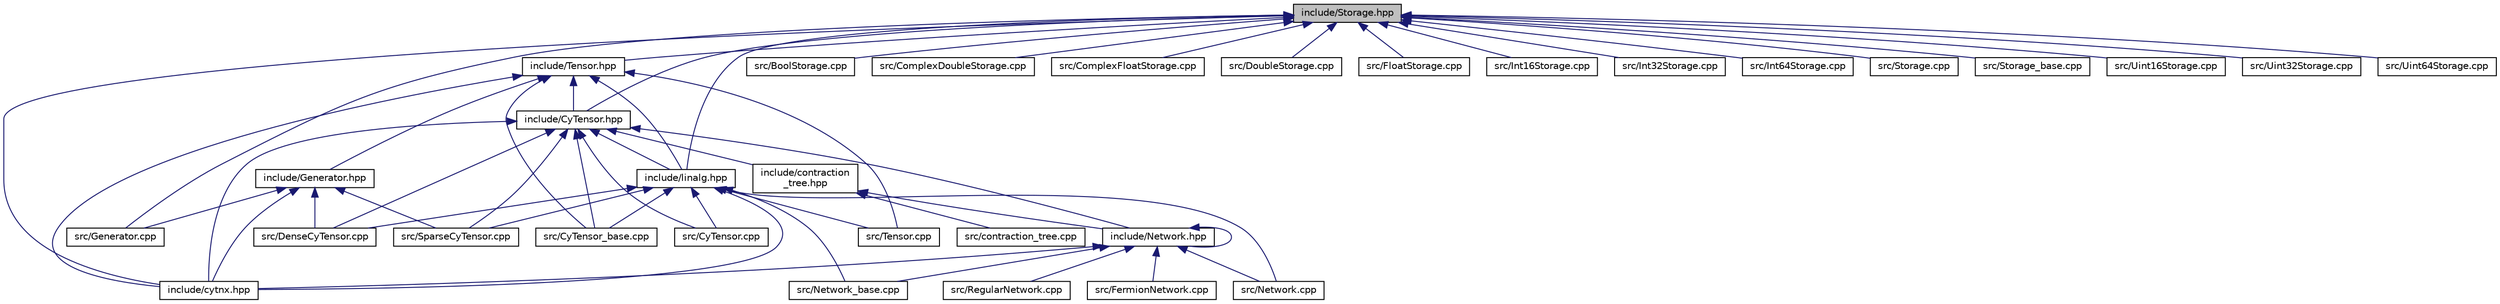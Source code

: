 digraph "include/Storage.hpp"
{
  edge [fontname="Helvetica",fontsize="10",labelfontname="Helvetica",labelfontsize="10"];
  node [fontname="Helvetica",fontsize="10",shape=record];
  Node24 [label="include/Storage.hpp",height=0.2,width=0.4,color="black", fillcolor="grey75", style="filled", fontcolor="black"];
  Node24 -> Node25 [dir="back",color="midnightblue",fontsize="10",style="solid",fontname="Helvetica"];
  Node25 [label="include/CyTensor.hpp",height=0.2,width=0.4,color="black", fillcolor="white", style="filled",URL="$CyTensor_8hpp.html"];
  Node25 -> Node26 [dir="back",color="midnightblue",fontsize="10",style="solid",fontname="Helvetica"];
  Node26 [label="include/contraction\l_tree.hpp",height=0.2,width=0.4,color="black", fillcolor="white", style="filled",URL="$contraction__tree_8hpp.html"];
  Node26 -> Node27 [dir="back",color="midnightblue",fontsize="10",style="solid",fontname="Helvetica"];
  Node27 [label="include/Network.hpp",height=0.2,width=0.4,color="black", fillcolor="white", style="filled",URL="$Network_8hpp.html"];
  Node27 -> Node28 [dir="back",color="midnightblue",fontsize="10",style="solid",fontname="Helvetica"];
  Node28 [label="include/cytnx.hpp",height=0.2,width=0.4,color="black", fillcolor="white", style="filled",URL="$cytnx_8hpp.html"];
  Node27 -> Node27 [dir="back",color="midnightblue",fontsize="10",style="solid",fontname="Helvetica"];
  Node27 -> Node29 [dir="back",color="midnightblue",fontsize="10",style="solid",fontname="Helvetica"];
  Node29 [label="src/FermionNetwork.cpp",height=0.2,width=0.4,color="black", fillcolor="white", style="filled",URL="$FermionNetwork_8cpp.html"];
  Node27 -> Node30 [dir="back",color="midnightblue",fontsize="10",style="solid",fontname="Helvetica"];
  Node30 [label="src/Network.cpp",height=0.2,width=0.4,color="black", fillcolor="white", style="filled",URL="$Network_8cpp.html"];
  Node27 -> Node31 [dir="back",color="midnightblue",fontsize="10",style="solid",fontname="Helvetica"];
  Node31 [label="src/Network_base.cpp",height=0.2,width=0.4,color="black", fillcolor="white", style="filled",URL="$Network__base_8cpp.html"];
  Node27 -> Node32 [dir="back",color="midnightblue",fontsize="10",style="solid",fontname="Helvetica"];
  Node32 [label="src/RegularNetwork.cpp",height=0.2,width=0.4,color="black", fillcolor="white", style="filled",URL="$RegularNetwork_8cpp.html"];
  Node26 -> Node33 [dir="back",color="midnightblue",fontsize="10",style="solid",fontname="Helvetica"];
  Node33 [label="src/contraction_tree.cpp",height=0.2,width=0.4,color="black", fillcolor="white", style="filled",URL="$contraction__tree_8cpp.html"];
  Node25 -> Node34 [dir="back",color="midnightblue",fontsize="10",style="solid",fontname="Helvetica"];
  Node34 [label="include/linalg.hpp",height=0.2,width=0.4,color="black", fillcolor="white", style="filled",URL="$linalg_8hpp.html"];
  Node34 -> Node28 [dir="back",color="midnightblue",fontsize="10",style="solid",fontname="Helvetica"];
  Node34 -> Node35 [dir="back",color="midnightblue",fontsize="10",style="solid",fontname="Helvetica"];
  Node35 [label="src/CyTensor.cpp",height=0.2,width=0.4,color="black", fillcolor="white", style="filled",URL="$CyTensor_8cpp.html"];
  Node34 -> Node36 [dir="back",color="midnightblue",fontsize="10",style="solid",fontname="Helvetica"];
  Node36 [label="src/CyTensor_base.cpp",height=0.2,width=0.4,color="black", fillcolor="white", style="filled",URL="$CyTensor__base_8cpp.html"];
  Node34 -> Node37 [dir="back",color="midnightblue",fontsize="10",style="solid",fontname="Helvetica"];
  Node37 [label="src/DenseCyTensor.cpp",height=0.2,width=0.4,color="black", fillcolor="white", style="filled",URL="$DenseCyTensor_8cpp.html"];
  Node34 -> Node30 [dir="back",color="midnightblue",fontsize="10",style="solid",fontname="Helvetica"];
  Node34 -> Node31 [dir="back",color="midnightblue",fontsize="10",style="solid",fontname="Helvetica"];
  Node34 -> Node38 [dir="back",color="midnightblue",fontsize="10",style="solid",fontname="Helvetica"];
  Node38 [label="src/SparseCyTensor.cpp",height=0.2,width=0.4,color="black", fillcolor="white", style="filled",URL="$SparseCyTensor_8cpp.html"];
  Node34 -> Node39 [dir="back",color="midnightblue",fontsize="10",style="solid",fontname="Helvetica"];
  Node39 [label="src/Tensor.cpp",height=0.2,width=0.4,color="black", fillcolor="white", style="filled",URL="$Tensor_8cpp.html"];
  Node25 -> Node28 [dir="back",color="midnightblue",fontsize="10",style="solid",fontname="Helvetica"];
  Node25 -> Node27 [dir="back",color="midnightblue",fontsize="10",style="solid",fontname="Helvetica"];
  Node25 -> Node35 [dir="back",color="midnightblue",fontsize="10",style="solid",fontname="Helvetica"];
  Node25 -> Node36 [dir="back",color="midnightblue",fontsize="10",style="solid",fontname="Helvetica"];
  Node25 -> Node37 [dir="back",color="midnightblue",fontsize="10",style="solid",fontname="Helvetica"];
  Node25 -> Node38 [dir="back",color="midnightblue",fontsize="10",style="solid",fontname="Helvetica"];
  Node24 -> Node40 [dir="back",color="midnightblue",fontsize="10",style="solid",fontname="Helvetica"];
  Node40 [label="include/Tensor.hpp",height=0.2,width=0.4,color="black", fillcolor="white", style="filled",URL="$Tensor_8hpp.html"];
  Node40 -> Node25 [dir="back",color="midnightblue",fontsize="10",style="solid",fontname="Helvetica"];
  Node40 -> Node28 [dir="back",color="midnightblue",fontsize="10",style="solid",fontname="Helvetica"];
  Node40 -> Node41 [dir="back",color="midnightblue",fontsize="10",style="solid",fontname="Helvetica"];
  Node41 [label="include/Generator.hpp",height=0.2,width=0.4,color="black", fillcolor="white", style="filled",URL="$Generator_8hpp.html"];
  Node41 -> Node28 [dir="back",color="midnightblue",fontsize="10",style="solid",fontname="Helvetica"];
  Node41 -> Node37 [dir="back",color="midnightblue",fontsize="10",style="solid",fontname="Helvetica"];
  Node41 -> Node42 [dir="back",color="midnightblue",fontsize="10",style="solid",fontname="Helvetica"];
  Node42 [label="src/Generator.cpp",height=0.2,width=0.4,color="black", fillcolor="white", style="filled",URL="$Generator_8cpp.html"];
  Node41 -> Node38 [dir="back",color="midnightblue",fontsize="10",style="solid",fontname="Helvetica"];
  Node40 -> Node34 [dir="back",color="midnightblue",fontsize="10",style="solid",fontname="Helvetica"];
  Node40 -> Node36 [dir="back",color="midnightblue",fontsize="10",style="solid",fontname="Helvetica"];
  Node40 -> Node39 [dir="back",color="midnightblue",fontsize="10",style="solid",fontname="Helvetica"];
  Node24 -> Node28 [dir="back",color="midnightblue",fontsize="10",style="solid",fontname="Helvetica"];
  Node24 -> Node34 [dir="back",color="midnightblue",fontsize="10",style="solid",fontname="Helvetica"];
  Node24 -> Node43 [dir="back",color="midnightblue",fontsize="10",style="solid",fontname="Helvetica"];
  Node43 [label="src/BoolStorage.cpp",height=0.2,width=0.4,color="black", fillcolor="white", style="filled",URL="$BoolStorage_8cpp.html"];
  Node24 -> Node44 [dir="back",color="midnightblue",fontsize="10",style="solid",fontname="Helvetica"];
  Node44 [label="src/ComplexDoubleStorage.cpp",height=0.2,width=0.4,color="black", fillcolor="white", style="filled",URL="$ComplexDoubleStorage_8cpp.html"];
  Node24 -> Node45 [dir="back",color="midnightblue",fontsize="10",style="solid",fontname="Helvetica"];
  Node45 [label="src/ComplexFloatStorage.cpp",height=0.2,width=0.4,color="black", fillcolor="white", style="filled",URL="$ComplexFloatStorage_8cpp.html"];
  Node24 -> Node46 [dir="back",color="midnightblue",fontsize="10",style="solid",fontname="Helvetica"];
  Node46 [label="src/DoubleStorage.cpp",height=0.2,width=0.4,color="black", fillcolor="white", style="filled",URL="$DoubleStorage_8cpp.html"];
  Node24 -> Node47 [dir="back",color="midnightblue",fontsize="10",style="solid",fontname="Helvetica"];
  Node47 [label="src/FloatStorage.cpp",height=0.2,width=0.4,color="black", fillcolor="white", style="filled",URL="$FloatStorage_8cpp.html"];
  Node24 -> Node42 [dir="back",color="midnightblue",fontsize="10",style="solid",fontname="Helvetica"];
  Node24 -> Node48 [dir="back",color="midnightblue",fontsize="10",style="solid",fontname="Helvetica"];
  Node48 [label="src/Int16Storage.cpp",height=0.2,width=0.4,color="black", fillcolor="white", style="filled",URL="$Int16Storage_8cpp.html"];
  Node24 -> Node49 [dir="back",color="midnightblue",fontsize="10",style="solid",fontname="Helvetica"];
  Node49 [label="src/Int32Storage.cpp",height=0.2,width=0.4,color="black", fillcolor="white", style="filled",URL="$Int32Storage_8cpp.html"];
  Node24 -> Node50 [dir="back",color="midnightblue",fontsize="10",style="solid",fontname="Helvetica"];
  Node50 [label="src/Int64Storage.cpp",height=0.2,width=0.4,color="black", fillcolor="white", style="filled",URL="$Int64Storage_8cpp.html"];
  Node24 -> Node51 [dir="back",color="midnightblue",fontsize="10",style="solid",fontname="Helvetica"];
  Node51 [label="src/Storage.cpp",height=0.2,width=0.4,color="black", fillcolor="white", style="filled",URL="$Storage_8cpp.html"];
  Node24 -> Node52 [dir="back",color="midnightblue",fontsize="10",style="solid",fontname="Helvetica"];
  Node52 [label="src/Storage_base.cpp",height=0.2,width=0.4,color="black", fillcolor="white", style="filled",URL="$Storage__base_8cpp.html"];
  Node24 -> Node53 [dir="back",color="midnightblue",fontsize="10",style="solid",fontname="Helvetica"];
  Node53 [label="src/Uint16Storage.cpp",height=0.2,width=0.4,color="black", fillcolor="white", style="filled",URL="$Uint16Storage_8cpp.html"];
  Node24 -> Node54 [dir="back",color="midnightblue",fontsize="10",style="solid",fontname="Helvetica"];
  Node54 [label="src/Uint32Storage.cpp",height=0.2,width=0.4,color="black", fillcolor="white", style="filled",URL="$Uint32Storage_8cpp.html"];
  Node24 -> Node55 [dir="back",color="midnightblue",fontsize="10",style="solid",fontname="Helvetica"];
  Node55 [label="src/Uint64Storage.cpp",height=0.2,width=0.4,color="black", fillcolor="white", style="filled",URL="$Uint64Storage_8cpp.html"];
}
